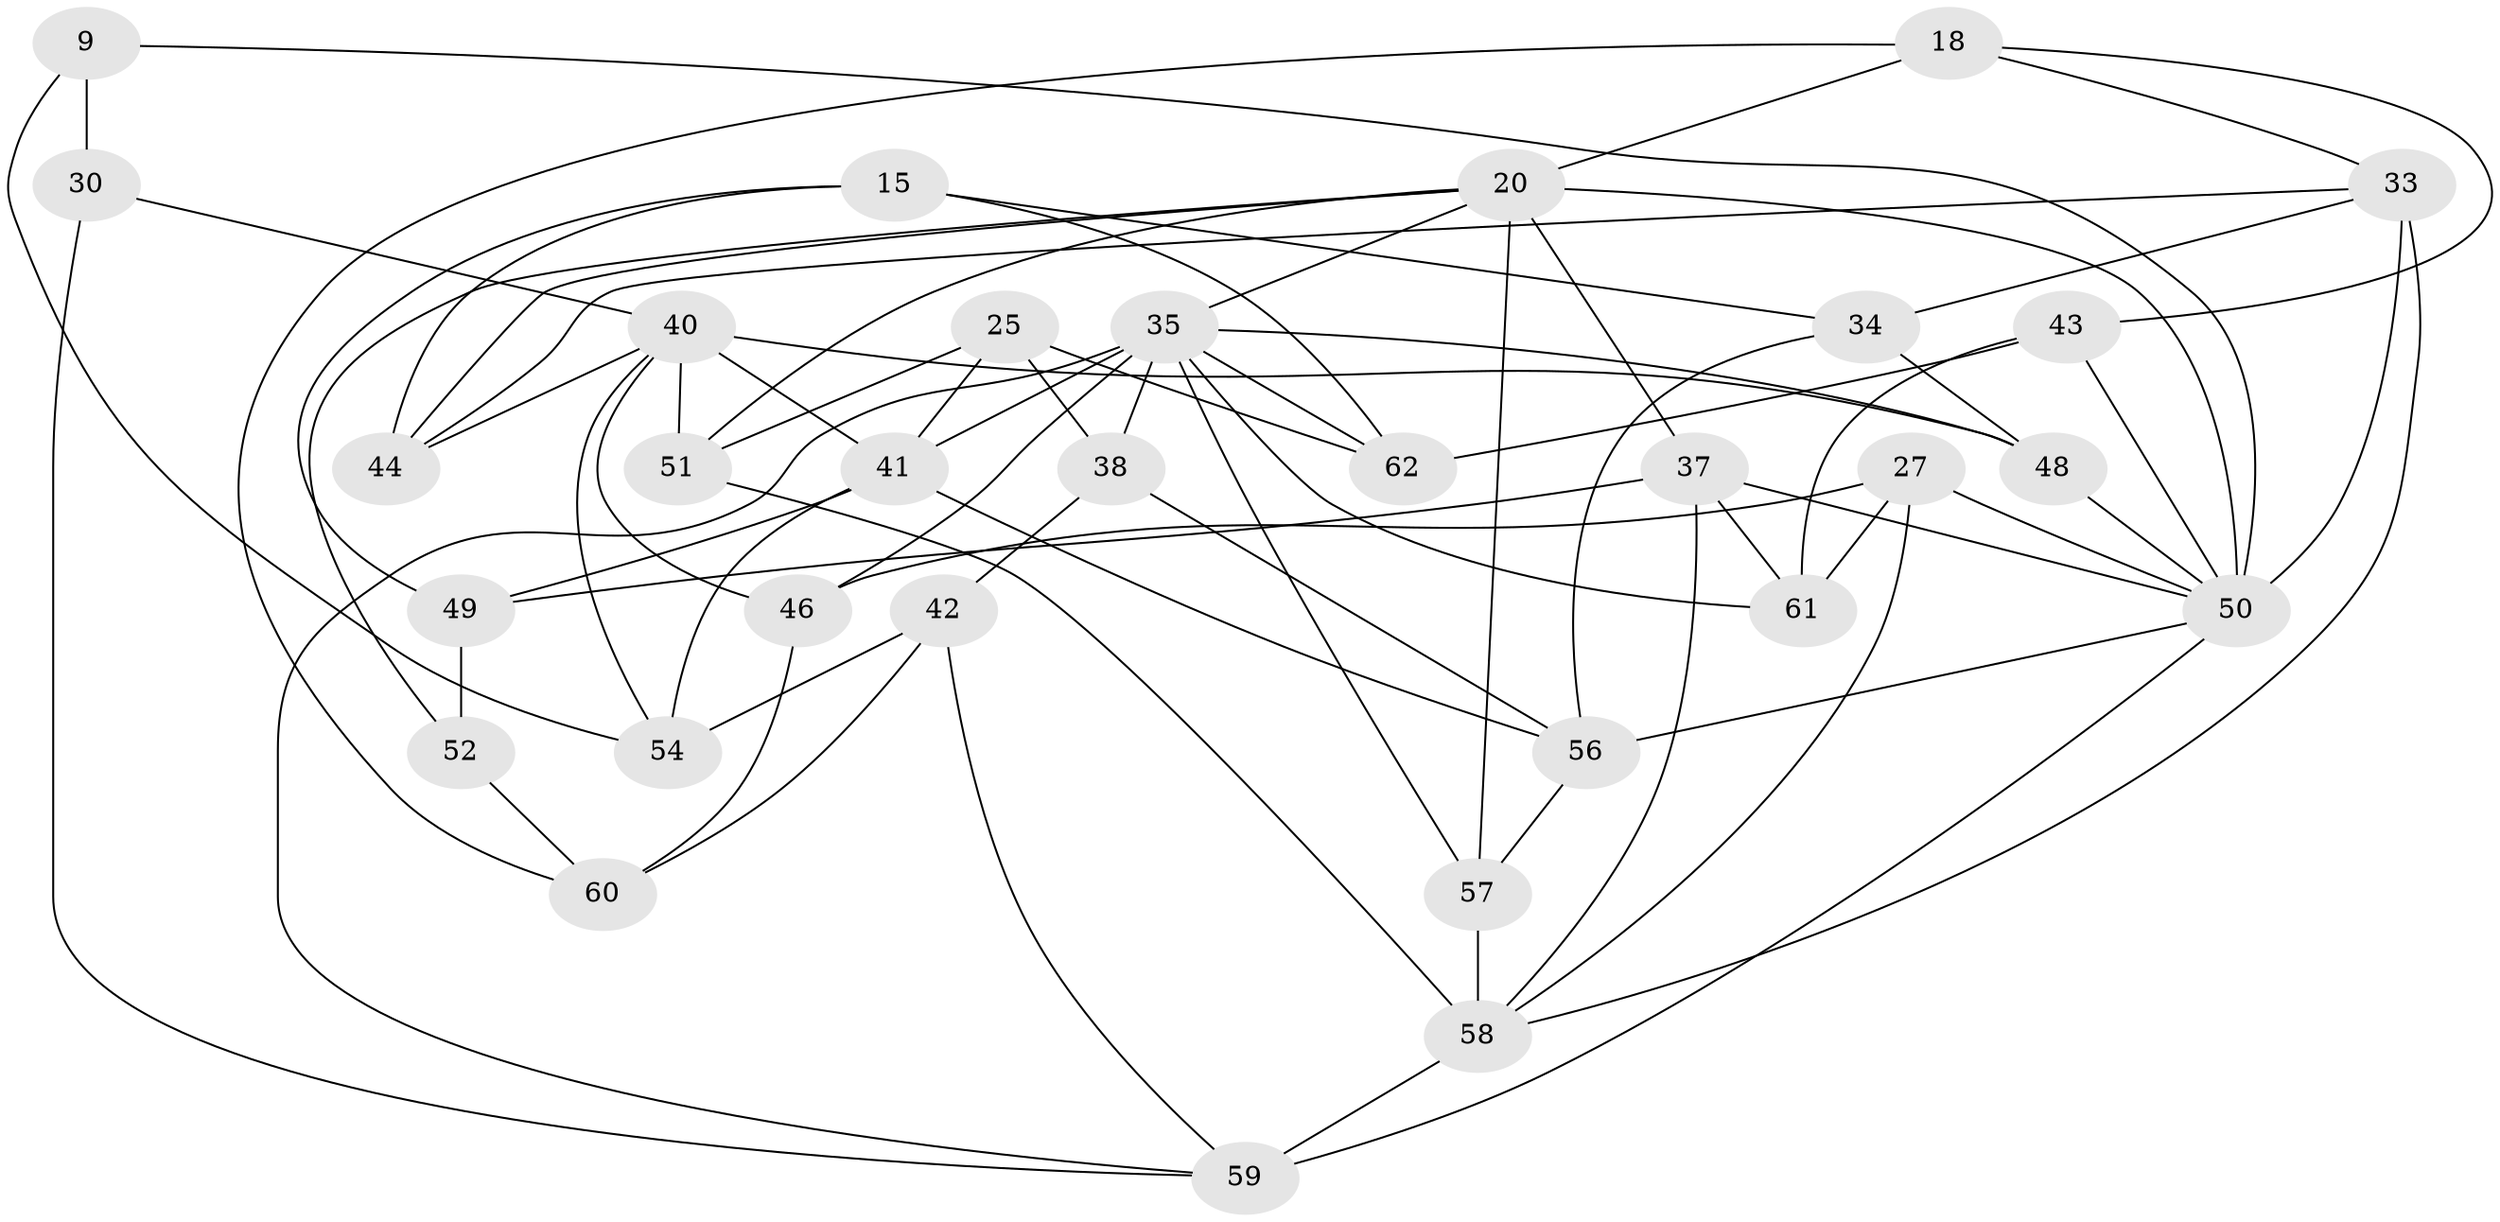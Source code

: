 // original degree distribution, {4: 1.0}
// Generated by graph-tools (version 1.1) at 2025/57/03/09/25 04:57:10]
// undirected, 31 vertices, 73 edges
graph export_dot {
graph [start="1"]
  node [color=gray90,style=filled];
  9 [super="+3"];
  15;
  18;
  20 [super="+16"];
  25;
  27;
  30 [super="+22"];
  33 [super="+21"];
  34;
  35 [super="+32+24"];
  37 [super="+10"];
  38;
  40 [super="+6+19"];
  41 [super="+5+17"];
  42 [super="+36"];
  43;
  44;
  46;
  48 [super="+45"];
  49 [super="+26"];
  50 [super="+8+28"];
  51;
  52;
  54 [super="+29"];
  56 [super="+39"];
  57 [super="+47"];
  58 [super="+31+53"];
  59 [super="+12+23+55"];
  60;
  61;
  62;
  9 -- 30 [weight=2];
  9 -- 54 [weight=2];
  9 -- 50 [weight=2];
  15 -- 62;
  15 -- 34;
  15 -- 44;
  15 -- 49;
  18 -- 60;
  18 -- 43;
  18 -- 33;
  18 -- 20;
  20 -- 57 [weight=2];
  20 -- 51;
  20 -- 50 [weight=2];
  20 -- 35;
  20 -- 37;
  20 -- 44;
  20 -- 52;
  25 -- 51;
  25 -- 62;
  25 -- 41;
  25 -- 38;
  27 -- 46;
  27 -- 61;
  27 -- 50;
  27 -- 58;
  30 -- 40 [weight=2];
  30 -- 59 [weight=2];
  33 -- 34;
  33 -- 50 [weight=2];
  33 -- 44;
  33 -- 58;
  34 -- 48;
  34 -- 56;
  35 -- 48;
  35 -- 38;
  35 -- 41 [weight=2];
  35 -- 59;
  35 -- 61;
  35 -- 62;
  35 -- 46;
  35 -- 57;
  37 -- 49 [weight=2];
  37 -- 61;
  37 -- 50;
  37 -- 58;
  38 -- 42;
  38 -- 56;
  40 -- 51;
  40 -- 48 [weight=3];
  40 -- 44;
  40 -- 54;
  40 -- 41;
  40 -- 46;
  41 -- 49;
  41 -- 54;
  41 -- 56 [weight=2];
  42 -- 60;
  42 -- 54 [weight=2];
  42 -- 59 [weight=2];
  43 -- 61;
  43 -- 62;
  43 -- 50;
  46 -- 60;
  48 -- 50;
  49 -- 52 [weight=2];
  50 -- 56;
  50 -- 59 [weight=3];
  51 -- 58;
  52 -- 60;
  56 -- 57;
  57 -- 58 [weight=2];
  58 -- 59 [weight=2];
}
